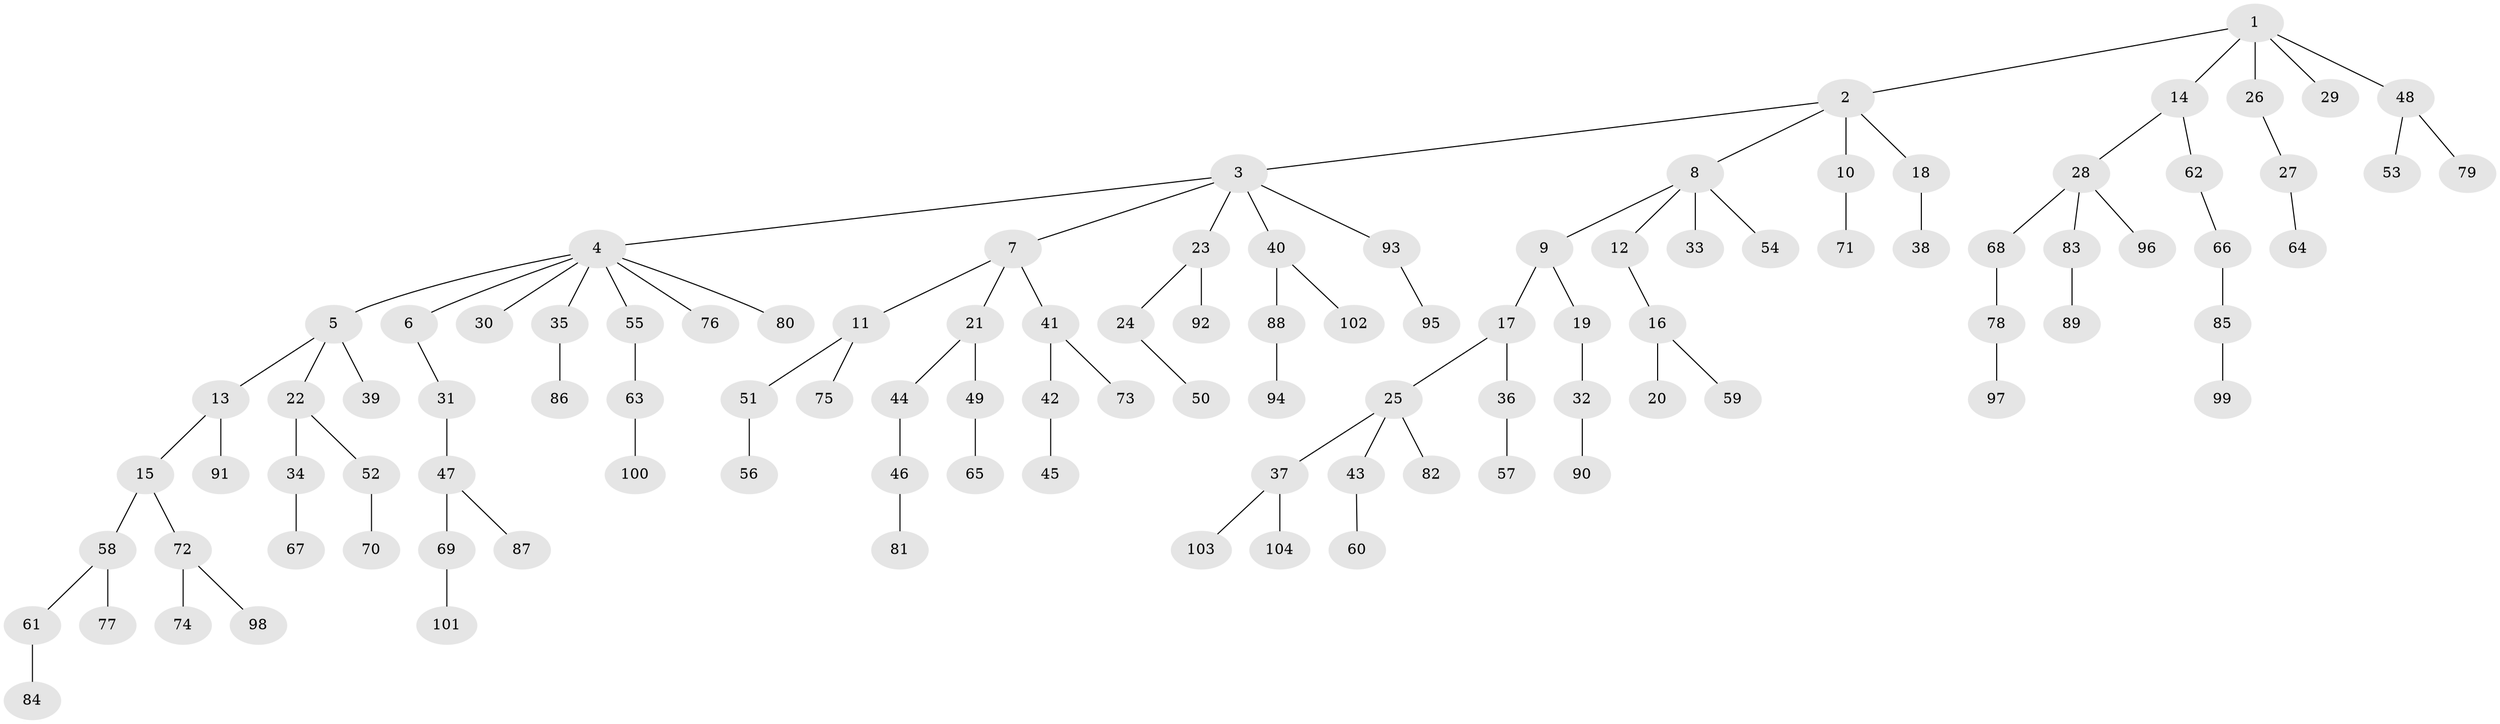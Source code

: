 // coarse degree distribution, {4: 0.047619047619047616, 5: 0.015873015873015872, 6: 0.015873015873015872, 7: 0.015873015873015872, 3: 0.14285714285714285, 2: 0.30158730158730157, 1: 0.4603174603174603}
// Generated by graph-tools (version 1.1) at 2025/51/03/04/25 22:51:26]
// undirected, 104 vertices, 103 edges
graph export_dot {
  node [color=gray90,style=filled];
  1;
  2;
  3;
  4;
  5;
  6;
  7;
  8;
  9;
  10;
  11;
  12;
  13;
  14;
  15;
  16;
  17;
  18;
  19;
  20;
  21;
  22;
  23;
  24;
  25;
  26;
  27;
  28;
  29;
  30;
  31;
  32;
  33;
  34;
  35;
  36;
  37;
  38;
  39;
  40;
  41;
  42;
  43;
  44;
  45;
  46;
  47;
  48;
  49;
  50;
  51;
  52;
  53;
  54;
  55;
  56;
  57;
  58;
  59;
  60;
  61;
  62;
  63;
  64;
  65;
  66;
  67;
  68;
  69;
  70;
  71;
  72;
  73;
  74;
  75;
  76;
  77;
  78;
  79;
  80;
  81;
  82;
  83;
  84;
  85;
  86;
  87;
  88;
  89;
  90;
  91;
  92;
  93;
  94;
  95;
  96;
  97;
  98;
  99;
  100;
  101;
  102;
  103;
  104;
  1 -- 2;
  1 -- 14;
  1 -- 26;
  1 -- 29;
  1 -- 48;
  2 -- 3;
  2 -- 8;
  2 -- 10;
  2 -- 18;
  3 -- 4;
  3 -- 7;
  3 -- 23;
  3 -- 40;
  3 -- 93;
  4 -- 5;
  4 -- 6;
  4 -- 30;
  4 -- 35;
  4 -- 55;
  4 -- 76;
  4 -- 80;
  5 -- 13;
  5 -- 22;
  5 -- 39;
  6 -- 31;
  7 -- 11;
  7 -- 21;
  7 -- 41;
  8 -- 9;
  8 -- 12;
  8 -- 33;
  8 -- 54;
  9 -- 17;
  9 -- 19;
  10 -- 71;
  11 -- 51;
  11 -- 75;
  12 -- 16;
  13 -- 15;
  13 -- 91;
  14 -- 28;
  14 -- 62;
  15 -- 58;
  15 -- 72;
  16 -- 20;
  16 -- 59;
  17 -- 25;
  17 -- 36;
  18 -- 38;
  19 -- 32;
  21 -- 44;
  21 -- 49;
  22 -- 34;
  22 -- 52;
  23 -- 24;
  23 -- 92;
  24 -- 50;
  25 -- 37;
  25 -- 43;
  25 -- 82;
  26 -- 27;
  27 -- 64;
  28 -- 68;
  28 -- 83;
  28 -- 96;
  31 -- 47;
  32 -- 90;
  34 -- 67;
  35 -- 86;
  36 -- 57;
  37 -- 103;
  37 -- 104;
  40 -- 88;
  40 -- 102;
  41 -- 42;
  41 -- 73;
  42 -- 45;
  43 -- 60;
  44 -- 46;
  46 -- 81;
  47 -- 69;
  47 -- 87;
  48 -- 53;
  48 -- 79;
  49 -- 65;
  51 -- 56;
  52 -- 70;
  55 -- 63;
  58 -- 61;
  58 -- 77;
  61 -- 84;
  62 -- 66;
  63 -- 100;
  66 -- 85;
  68 -- 78;
  69 -- 101;
  72 -- 74;
  72 -- 98;
  78 -- 97;
  83 -- 89;
  85 -- 99;
  88 -- 94;
  93 -- 95;
}
